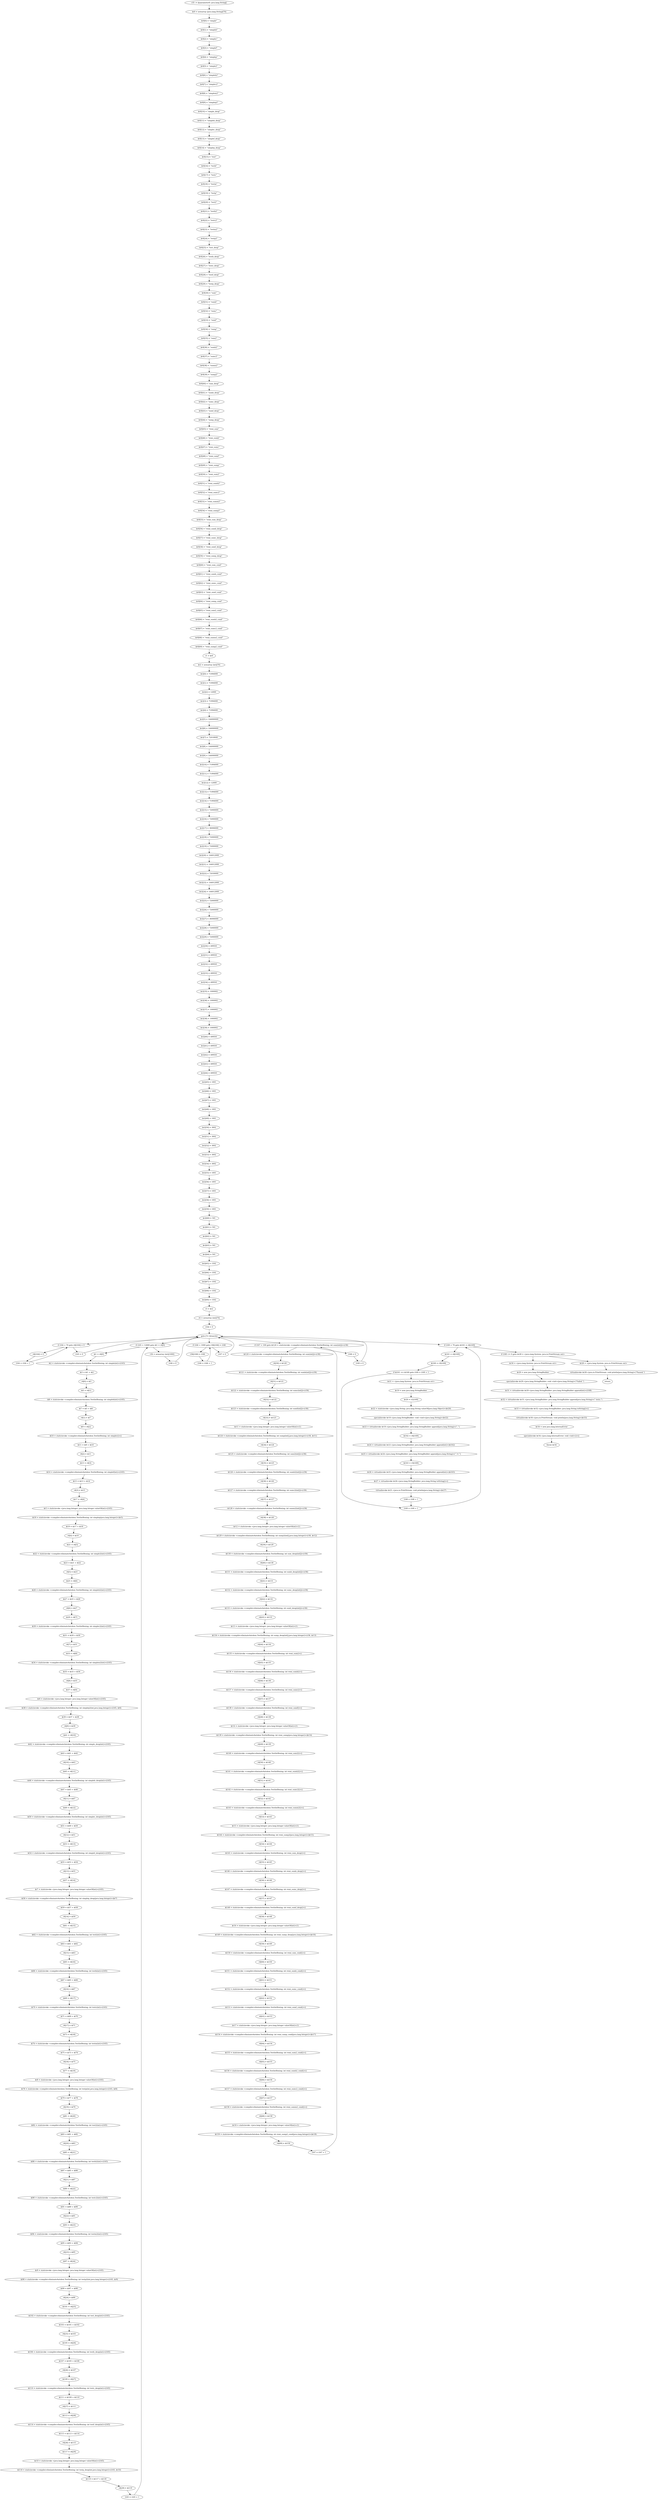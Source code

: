 digraph "unitGraph" {
    "r35 := @parameter0: java.lang.String[]"
    "$r0 = newarray (java.lang.String)[70]"
    "$r0[0] = \"simple\""
    "$r0[1] = \"simpleb\""
    "$r0[2] = \"simplec\""
    "$r0[3] = \"simplef\""
    "$r0[4] = \"simplep\""
    "$r0[5] = \"simple2\""
    "$r0[6] = \"simpleb2\""
    "$r0[7] = \"simplec2\""
    "$r0[8] = \"simplem2\""
    "$r0[9] = \"simplep2\""
    "$r0[10] = \"simple_deop\""
    "$r0[11] = \"simpleb_deop\""
    "$r0[12] = \"simplec_deop\""
    "$r0[13] = \"simplef_deop\""
    "$r0[14] = \"simplep_deop\""
    "$r0[15] = \"test\""
    "$r0[16] = \"testb\""
    "$r0[17] = \"testc\""
    "$r0[18] = \"testm\""
    "$r0[19] = \"testp\""
    "$r0[20] = \"test2\""
    "$r0[21] = \"testb2\""
    "$r0[22] = \"testc2\""
    "$r0[23] = \"testm2\""
    "$r0[24] = \"testp2\""
    "$r0[25] = \"test_deop\""
    "$r0[26] = \"testb_deop\""
    "$r0[27] = \"testc_deop\""
    "$r0[28] = \"testf_deop\""
    "$r0[29] = \"testp_deop\""
    "$r0[30] = \"sum\""
    "$r0[31] = \"sumb\""
    "$r0[32] = \"sumc\""
    "$r0[33] = \"sumf\""
    "$r0[34] = \"sump\""
    "$r0[35] = \"sum2\""
    "$r0[36] = \"sumb2\""
    "$r0[37] = \"sumc2\""
    "$r0[38] = \"summ2\""
    "$r0[39] = \"sump2\""
    "$r0[40] = \"sum_deop\""
    "$r0[41] = \"sumb_deop\""
    "$r0[42] = \"sumc_deop\""
    "$r0[43] = \"sumf_deop\""
    "$r0[44] = \"sump_deop\""
    "$r0[45] = \"remi_sum\""
    "$r0[46] = \"remi_sumb\""
    "$r0[47] = \"remi_sumc\""
    "$r0[48] = \"remi_sumf\""
    "$r0[49] = \"remi_sump\""
    "$r0[50] = \"remi_sum2\""
    "$r0[51] = \"remi_sumb2\""
    "$r0[52] = \"remi_sumc2\""
    "$r0[53] = \"remi_summ2\""
    "$r0[54] = \"remi_sump2\""
    "$r0[55] = \"remi_sum_deop\""
    "$r0[56] = \"remi_sumb_deop\""
    "$r0[57] = \"remi_sumc_deop\""
    "$r0[58] = \"remi_sumf_deop\""
    "$r0[59] = \"remi_sump_deop\""
    "$r0[60] = \"remi_sum_cond\""
    "$r0[61] = \"remi_sumb_cond\""
    "$r0[62] = \"remi_sumc_cond\""
    "$r0[63] = \"remi_sumf_cond\""
    "$r0[64] = \"remi_sump_cond\""
    "$r0[65] = \"remi_sum2_cond\""
    "$r0[66] = \"remi_sumb2_cond\""
    "$r0[67] = \"remi_sumc2_cond\""
    "$r0[68] = \"remi_summ2_cond\""
    "$r0[69] = \"remi_sump2_cond\""
    "r1 = $r0"
    "$r2 = newarray (int)[70]"
    "$r2[0] = 71994000"
    "$r2[1] = 71994000"
    "$r2[2] = 12000"
    "$r2[3] = 71994000"
    "$r2[4] = 71994000"
    "$r2[5] = 144000000"
    "$r2[6] = 144000000"
    "$r2[7] = 72018000"
    "$r2[8] = 144000000"
    "$r2[9] = 144000000"
    "$r2[10] = 71994000"
    "$r2[11] = 71994000"
    "$r2[12] = 12000"
    "$r2[13] = 71994000"
    "$r2[14] = 71994000"
    "$r2[15] = 72000000"
    "$r2[16] = 72000000"
    "$r2[17] = 36006000"
    "$r2[18] = 72000000"
    "$r2[19] = 72000000"
    "$r2[20] = 144012000"
    "$r2[21] = 144012000"
    "$r2[22] = 72030000"
    "$r2[23] = 144012000"
    "$r2[24] = 144012000"
    "$r2[25] = 72000000"
    "$r2[26] = 72000000"
    "$r2[27] = 36006000"
    "$r2[28] = 72000000"
    "$r2[29] = 72000000"
    "$r2[30] = 499501"
    "$r2[31] = 499501"
    "$r2[32] = 499501"
    "$r2[33] = 499501"
    "$r2[34] = 499501"
    "$r2[35] = 1000002"
    "$r2[36] = 1000002"
    "$r2[37] = 1000002"
    "$r2[38] = 1000002"
    "$r2[39] = 1000002"
    "$r2[40] = 499501"
    "$r2[41] = 499501"
    "$r2[42] = 499501"
    "$r2[43] = 499501"
    "$r2[44] = 499501"
    "$r2[45] = 1001"
    "$r2[46] = 1001"
    "$r2[47] = 1001"
    "$r2[48] = 1001"
    "$r2[49] = 1001"
    "$r2[50] = 3002"
    "$r2[51] = 3002"
    "$r2[52] = 3002"
    "$r2[53] = 3002"
    "$r2[54] = 3002"
    "$r2[55] = 1001"
    "$r2[56] = 1001"
    "$r2[57] = 1001"
    "$r2[58] = 1001"
    "$r2[59] = 1001"
    "$r2[60] = 501"
    "$r2[61] = 501"
    "$r2[62] = 501"
    "$r2[63] = 501"
    "$r2[64] = 501"
    "$r2[65] = 1502"
    "$r2[66] = 1502"
    "$r2[67] = 1502"
    "$r2[68] = 1502"
    "$r2[69] = 1502"
    "r3 = $r2"
    "r4 = newarray (int)[70]"
    "i164 = 0"
    "goto [?= (branch)]"
    "r4[i164] = 0"
    "i164 = i164 + 1"
    "if i164 < 70 goto r4[i164] = 0"
    "i165 = 0"
    "$i1 = r4[0]"
    "$i2 = staticinvoke <compiler.eliminateAutobox.TestIntBoxing: int simple(int)>(i165)"
    "$i3 = $i1 + $i2"
    "r4[0] = $i3"
    "$i5 = r4[1]"
    "$i6 = staticinvoke <compiler.eliminateAutobox.TestIntBoxing: int simpleb(int)>(i165)"
    "$i7 = $i5 + $i6"
    "r4[1] = $i7"
    "$i9 = r4[2]"
    "$i10 = staticinvoke <compiler.eliminateAutobox.TestIntBoxing: int simplec()>()"
    "$i11 = $i9 + $i10"
    "r4[2] = $i11"
    "$i13 = r4[3]"
    "$i14 = staticinvoke <compiler.eliminateAutobox.TestIntBoxing: int simplef(int)>(i165)"
    "$i15 = $i13 + $i14"
    "r4[3] = $i15"
    "$i17 = r4[4]"
    "$r5 = staticinvoke <java.lang.Integer: java.lang.Integer valueOf(int)>(i165)"
    "$i18 = staticinvoke <compiler.eliminateAutobox.TestIntBoxing: int simplep(java.lang.Integer)>($r5)"
    "$i19 = $i17 + $i18"
    "r4[4] = $i19"
    "$i21 = r4[5]"
    "$i22 = staticinvoke <compiler.eliminateAutobox.TestIntBoxing: int simple2(int)>(i165)"
    "$i23 = $i21 + $i22"
    "r4[5] = $i23"
    "$i25 = r4[6]"
    "$i26 = staticinvoke <compiler.eliminateAutobox.TestIntBoxing: int simpleb2(int)>(i165)"
    "$i27 = $i25 + $i26"
    "r4[6] = $i27"
    "$i29 = r4[7]"
    "$i30 = staticinvoke <compiler.eliminateAutobox.TestIntBoxing: int simplec2(int)>(i165)"
    "$i31 = $i29 + $i30"
    "r4[7] = $i31"
    "$i33 = r4[8]"
    "$i34 = staticinvoke <compiler.eliminateAutobox.TestIntBoxing: int simplem2(int)>(i165)"
    "$i35 = $i33 + $i34"
    "r4[8] = $i35"
    "$i37 = r4[9]"
    "$r6 = staticinvoke <java.lang.Integer: java.lang.Integer valueOf(int)>(i165)"
    "$i38 = staticinvoke <compiler.eliminateAutobox.TestIntBoxing: int simplep2(int,java.lang.Integer)>(i165, $r6)"
    "$i39 = $i37 + $i38"
    "r4[9] = $i39"
    "$i41 = r4[10]"
    "$i42 = staticinvoke <compiler.eliminateAutobox.TestIntBoxing: int simple_deop(int)>(i165)"
    "$i43 = $i41 + $i42"
    "r4[10] = $i43"
    "$i45 = r4[11]"
    "$i46 = staticinvoke <compiler.eliminateAutobox.TestIntBoxing: int simpleb_deop(int)>(i165)"
    "$i47 = $i45 + $i46"
    "r4[11] = $i47"
    "$i49 = r4[12]"
    "$i50 = staticinvoke <compiler.eliminateAutobox.TestIntBoxing: int simplec_deop(int)>(i165)"
    "$i51 = $i49 + $i50"
    "r4[12] = $i51"
    "$i53 = r4[13]"
    "$i54 = staticinvoke <compiler.eliminateAutobox.TestIntBoxing: int simplef_deop(int)>(i165)"
    "$i55 = $i53 + $i54"
    "r4[13] = $i55"
    "$i57 = r4[14]"
    "$r7 = staticinvoke <java.lang.Integer: java.lang.Integer valueOf(int)>(i165)"
    "$i58 = staticinvoke <compiler.eliminateAutobox.TestIntBoxing: int simplep_deop(java.lang.Integer)>($r7)"
    "$i59 = $i57 + $i58"
    "r4[14] = $i59"
    "$i61 = r4[15]"
    "$i62 = staticinvoke <compiler.eliminateAutobox.TestIntBoxing: int test(int)>(i165)"
    "$i63 = $i61 + $i62"
    "r4[15] = $i63"
    "$i65 = r4[16]"
    "$i66 = staticinvoke <compiler.eliminateAutobox.TestIntBoxing: int testb(int)>(i165)"
    "$i67 = $i65 + $i66"
    "r4[16] = $i67"
    "$i69 = r4[17]"
    "$i70 = staticinvoke <compiler.eliminateAutobox.TestIntBoxing: int testc(int)>(i165)"
    "$i71 = $i69 + $i70"
    "r4[17] = $i71"
    "$i73 = r4[18]"
    "$i74 = staticinvoke <compiler.eliminateAutobox.TestIntBoxing: int testm(int)>(i165)"
    "$i75 = $i73 + $i74"
    "r4[18] = $i75"
    "$i77 = r4[19]"
    "$r8 = staticinvoke <java.lang.Integer: java.lang.Integer valueOf(int)>(i165)"
    "$i78 = staticinvoke <compiler.eliminateAutobox.TestIntBoxing: int testp(int,java.lang.Integer)>(i165, $r8)"
    "$i79 = $i77 + $i78"
    "r4[19] = $i79"
    "$i81 = r4[20]"
    "$i82 = staticinvoke <compiler.eliminateAutobox.TestIntBoxing: int test2(int)>(i165)"
    "$i83 = $i81 + $i82"
    "r4[20] = $i83"
    "$i85 = r4[21]"
    "$i86 = staticinvoke <compiler.eliminateAutobox.TestIntBoxing: int testb2(int)>(i165)"
    "$i87 = $i85 + $i86"
    "r4[21] = $i87"
    "$i89 = r4[22]"
    "$i90 = staticinvoke <compiler.eliminateAutobox.TestIntBoxing: int testc2(int)>(i165)"
    "$i91 = $i89 + $i90"
    "r4[22] = $i91"
    "$i93 = r4[23]"
    "$i94 = staticinvoke <compiler.eliminateAutobox.TestIntBoxing: int testm2(int)>(i165)"
    "$i95 = $i93 + $i94"
    "r4[23] = $i95"
    "$i97 = r4[24]"
    "$r9 = staticinvoke <java.lang.Integer: java.lang.Integer valueOf(int)>(i165)"
    "$i98 = staticinvoke <compiler.eliminateAutobox.TestIntBoxing: int testp2(int,java.lang.Integer)>(i165, $r9)"
    "$i99 = $i97 + $i98"
    "r4[24] = $i99"
    "$i101 = r4[25]"
    "$i102 = staticinvoke <compiler.eliminateAutobox.TestIntBoxing: int test_deop(int)>(i165)"
    "$i103 = $i101 + $i102"
    "r4[25] = $i103"
    "$i105 = r4[26]"
    "$i106 = staticinvoke <compiler.eliminateAutobox.TestIntBoxing: int testb_deop(int)>(i165)"
    "$i107 = $i105 + $i106"
    "r4[26] = $i107"
    "$i109 = r4[27]"
    "$i110 = staticinvoke <compiler.eliminateAutobox.TestIntBoxing: int testc_deop(int)>(i165)"
    "$i111 = $i109 + $i110"
    "r4[27] = $i111"
    "$i113 = r4[28]"
    "$i114 = staticinvoke <compiler.eliminateAutobox.TestIntBoxing: int testf_deop(int)>(i165)"
    "$i115 = $i113 + $i114"
    "r4[28] = $i115"
    "$i117 = r4[29]"
    "$r10 = staticinvoke <java.lang.Integer: java.lang.Integer valueOf(int)>(i165)"
    "$i118 = staticinvoke <compiler.eliminateAutobox.TestIntBoxing: int testp_deop(int,java.lang.Integer)>(i165, $r10)"
    "$i119 = $i117 + $i118"
    "r4[29] = $i119"
    "i165 = i165 + 1"
    "if i165 < 12000 goto $i1 = r4[0]"
    "r36 = newarray (int)[1000]"
    "i166 = 0"
    "r36[i166] = i166"
    "i166 = i166 + 1"
    "if i166 < 1000 goto r36[i166] = i166"
    "i167 = 0"
    "$i120 = staticinvoke <compiler.eliminateAutobox.TestIntBoxing: int sum(int[])>(r36)"
    "r4[30] = $i120"
    "$i121 = staticinvoke <compiler.eliminateAutobox.TestIntBoxing: int sumb(int[])>(r36)"
    "r4[31] = $i121"
    "$i122 = staticinvoke <compiler.eliminateAutobox.TestIntBoxing: int sumc(int[])>(r36)"
    "r4[32] = $i122"
    "$i123 = staticinvoke <compiler.eliminateAutobox.TestIntBoxing: int sumf(int[])>(r36)"
    "r4[33] = $i123"
    "$r11 = staticinvoke <java.lang.Integer: java.lang.Integer valueOf(int)>(1)"
    "$i124 = staticinvoke <compiler.eliminateAutobox.TestIntBoxing: int sump(int[],java.lang.Integer)>(r36, $r11)"
    "r4[34] = $i124"
    "$i125 = staticinvoke <compiler.eliminateAutobox.TestIntBoxing: int sum2(int[])>(r36)"
    "r4[35] = $i125"
    "$i126 = staticinvoke <compiler.eliminateAutobox.TestIntBoxing: int sumb2(int[])>(r36)"
    "r4[36] = $i126"
    "$i127 = staticinvoke <compiler.eliminateAutobox.TestIntBoxing: int sumc2(int[])>(r36)"
    "r4[37] = $i127"
    "$i128 = staticinvoke <compiler.eliminateAutobox.TestIntBoxing: int summ2(int[])>(r36)"
    "r4[38] = $i128"
    "$r12 = staticinvoke <java.lang.Integer: java.lang.Integer valueOf(int)>(1)"
    "$i129 = staticinvoke <compiler.eliminateAutobox.TestIntBoxing: int sump2(int[],java.lang.Integer)>(r36, $r12)"
    "r4[39] = $i129"
    "$i130 = staticinvoke <compiler.eliminateAutobox.TestIntBoxing: int sum_deop(int[])>(r36)"
    "r4[40] = $i130"
    "$i131 = staticinvoke <compiler.eliminateAutobox.TestIntBoxing: int sumb_deop(int[])>(r36)"
    "r4[41] = $i131"
    "$i132 = staticinvoke <compiler.eliminateAutobox.TestIntBoxing: int sumc_deop(int[])>(r36)"
    "r4[42] = $i132"
    "$i133 = staticinvoke <compiler.eliminateAutobox.TestIntBoxing: int sumf_deop(int[])>(r36)"
    "r4[43] = $i133"
    "$r13 = staticinvoke <java.lang.Integer: java.lang.Integer valueOf(int)>(1)"
    "$i134 = staticinvoke <compiler.eliminateAutobox.TestIntBoxing: int sump_deop(int[],java.lang.Integer)>(r36, $r13)"
    "r4[44] = $i134"
    "$i135 = staticinvoke <compiler.eliminateAutobox.TestIntBoxing: int remi_sum()>()"
    "r4[45] = $i135"
    "$i136 = staticinvoke <compiler.eliminateAutobox.TestIntBoxing: int remi_sumb()>()"
    "r4[46] = $i136"
    "$i137 = staticinvoke <compiler.eliminateAutobox.TestIntBoxing: int remi_sumc()>()"
    "r4[47] = $i137"
    "$i138 = staticinvoke <compiler.eliminateAutobox.TestIntBoxing: int remi_sumf()>()"
    "r4[48] = $i138"
    "$r14 = staticinvoke <java.lang.Integer: java.lang.Integer valueOf(int)>(1)"
    "$i139 = staticinvoke <compiler.eliminateAutobox.TestIntBoxing: int remi_sump(java.lang.Integer)>($r14)"
    "r4[49] = $i139"
    "$i140 = staticinvoke <compiler.eliminateAutobox.TestIntBoxing: int remi_sum2()>()"
    "r4[50] = $i140"
    "$i141 = staticinvoke <compiler.eliminateAutobox.TestIntBoxing: int remi_sumb2()>()"
    "r4[51] = $i141"
    "$i142 = staticinvoke <compiler.eliminateAutobox.TestIntBoxing: int remi_sumc2()>()"
    "r4[52] = $i142"
    "$i143 = staticinvoke <compiler.eliminateAutobox.TestIntBoxing: int remi_summ2()>()"
    "r4[53] = $i143"
    "$r15 = staticinvoke <java.lang.Integer: java.lang.Integer valueOf(int)>(1)"
    "$i144 = staticinvoke <compiler.eliminateAutobox.TestIntBoxing: int remi_sump2(java.lang.Integer)>($r15)"
    "r4[54] = $i144"
    "$i145 = staticinvoke <compiler.eliminateAutobox.TestIntBoxing: int remi_sum_deop()>()"
    "r4[55] = $i145"
    "$i146 = staticinvoke <compiler.eliminateAutobox.TestIntBoxing: int remi_sumb_deop()>()"
    "r4[56] = $i146"
    "$i147 = staticinvoke <compiler.eliminateAutobox.TestIntBoxing: int remi_sumc_deop()>()"
    "r4[57] = $i147"
    "$i148 = staticinvoke <compiler.eliminateAutobox.TestIntBoxing: int remi_sumf_deop()>()"
    "r4[58] = $i148"
    "$r16 = staticinvoke <java.lang.Integer: java.lang.Integer valueOf(int)>(1)"
    "$i149 = staticinvoke <compiler.eliminateAutobox.TestIntBoxing: int remi_sump_deop(java.lang.Integer)>($r16)"
    "r4[59] = $i149"
    "$i150 = staticinvoke <compiler.eliminateAutobox.TestIntBoxing: int remi_sum_cond()>()"
    "r4[60] = $i150"
    "$i151 = staticinvoke <compiler.eliminateAutobox.TestIntBoxing: int remi_sumb_cond()>()"
    "r4[61] = $i151"
    "$i152 = staticinvoke <compiler.eliminateAutobox.TestIntBoxing: int remi_sumc_cond()>()"
    "r4[62] = $i152"
    "$i153 = staticinvoke <compiler.eliminateAutobox.TestIntBoxing: int remi_sumf_cond()>()"
    "r4[63] = $i153"
    "$r17 = staticinvoke <java.lang.Integer: java.lang.Integer valueOf(int)>(1)"
    "$i154 = staticinvoke <compiler.eliminateAutobox.TestIntBoxing: int remi_sump_cond(java.lang.Integer)>($r17)"
    "r4[64] = $i154"
    "$i155 = staticinvoke <compiler.eliminateAutobox.TestIntBoxing: int remi_sum2_cond()>()"
    "r4[65] = $i155"
    "$i156 = staticinvoke <compiler.eliminateAutobox.TestIntBoxing: int remi_sumb2_cond()>()"
    "r4[66] = $i156"
    "$i157 = staticinvoke <compiler.eliminateAutobox.TestIntBoxing: int remi_sumc2_cond()>()"
    "r4[67] = $i157"
    "$i158 = staticinvoke <compiler.eliminateAutobox.TestIntBoxing: int remi_summ2_cond()>()"
    "r4[68] = $i158"
    "$r18 = staticinvoke <java.lang.Integer: java.lang.Integer valueOf(int)>(1)"
    "$i159 = staticinvoke <compiler.eliminateAutobox.TestIntBoxing: int remi_sump2_cond(java.lang.Integer)>($r18)"
    "r4[69] = $i159"
    "i167 = i167 + 1"
    "if i167 < 100 goto $i120 = staticinvoke <compiler.eliminateAutobox.TestIntBoxing: int sum(int[])>(r36)"
    "i168 = 0"
    "i169 = 0"
    "$i161 = r4[i169]"
    "$i160 = r3[i169]"
    "if $i161 == $i160 goto i169 = i169 + 1"
    "$r21 = <java.lang.System: java.io.PrintStream err>"
    "$r19 = new java.lang.StringBuilder"
    "$r20 = r1[i169]"
    "$r22 = staticinvoke <java.lang.String: java.lang.String valueOf(java.lang.Object)>($r20)"
    "specialinvoke $r19.<java.lang.StringBuilder: void <init>(java.lang.String)>($r22)"
    "$r23 = virtualinvoke $r19.<java.lang.StringBuilder: java.lang.StringBuilder append(java.lang.String)>(\": \")"
    "$i162 = r4[i169]"
    "$r24 = virtualinvoke $r23.<java.lang.StringBuilder: java.lang.StringBuilder append(int)>($i162)"
    "$r25 = virtualinvoke $r24.<java.lang.StringBuilder: java.lang.StringBuilder append(java.lang.String)>(\" != \")"
    "$i163 = r3[i169]"
    "$r26 = virtualinvoke $r25.<java.lang.StringBuilder: java.lang.StringBuilder append(int)>($i163)"
    "$r27 = virtualinvoke $r26.<java.lang.StringBuilder: java.lang.String toString()>()"
    "virtualinvoke $r21.<java.io.PrintStream: void println(java.lang.String)>($r27)"
    "i168 = i168 + 1"
    "i169 = i169 + 1"
    "if i169 < 70 goto $i161 = r4[i169]"
    "if i168 <= 0 goto $r28 = <java.lang.System: java.io.PrintStream out>"
    "$r30 = <java.lang.System: java.io.PrintStream err>"
    "$r29 = new java.lang.StringBuilder"
    "specialinvoke $r29.<java.lang.StringBuilder: void <init>(java.lang.String)>(\"Failed \")"
    "$r31 = virtualinvoke $r29.<java.lang.StringBuilder: java.lang.StringBuilder append(int)>(i168)"
    "$r32 = virtualinvoke $r31.<java.lang.StringBuilder: java.lang.StringBuilder append(java.lang.String)>(\" tests.\")"
    "$r33 = virtualinvoke $r32.<java.lang.StringBuilder: java.lang.String toString()>()"
    "virtualinvoke $r30.<java.io.PrintStream: void println(java.lang.String)>($r33)"
    "$r34 = new java.lang.InternalError"
    "specialinvoke $r34.<java.lang.InternalError: void <init>()>()"
    "throw $r34"
    "$r28 = <java.lang.System: java.io.PrintStream out>"
    "virtualinvoke $r28.<java.io.PrintStream: void println(java.lang.String)>(\"Passed.\")"
    "return"
    "r35 := @parameter0: java.lang.String[]"->"$r0 = newarray (java.lang.String)[70]";
    "$r0 = newarray (java.lang.String)[70]"->"$r0[0] = \"simple\"";
    "$r0[0] = \"simple\""->"$r0[1] = \"simpleb\"";
    "$r0[1] = \"simpleb\""->"$r0[2] = \"simplec\"";
    "$r0[2] = \"simplec\""->"$r0[3] = \"simplef\"";
    "$r0[3] = \"simplef\""->"$r0[4] = \"simplep\"";
    "$r0[4] = \"simplep\""->"$r0[5] = \"simple2\"";
    "$r0[5] = \"simple2\""->"$r0[6] = \"simpleb2\"";
    "$r0[6] = \"simpleb2\""->"$r0[7] = \"simplec2\"";
    "$r0[7] = \"simplec2\""->"$r0[8] = \"simplem2\"";
    "$r0[8] = \"simplem2\""->"$r0[9] = \"simplep2\"";
    "$r0[9] = \"simplep2\""->"$r0[10] = \"simple_deop\"";
    "$r0[10] = \"simple_deop\""->"$r0[11] = \"simpleb_deop\"";
    "$r0[11] = \"simpleb_deop\""->"$r0[12] = \"simplec_deop\"";
    "$r0[12] = \"simplec_deop\""->"$r0[13] = \"simplef_deop\"";
    "$r0[13] = \"simplef_deop\""->"$r0[14] = \"simplep_deop\"";
    "$r0[14] = \"simplep_deop\""->"$r0[15] = \"test\"";
    "$r0[15] = \"test\""->"$r0[16] = \"testb\"";
    "$r0[16] = \"testb\""->"$r0[17] = \"testc\"";
    "$r0[17] = \"testc\""->"$r0[18] = \"testm\"";
    "$r0[18] = \"testm\""->"$r0[19] = \"testp\"";
    "$r0[19] = \"testp\""->"$r0[20] = \"test2\"";
    "$r0[20] = \"test2\""->"$r0[21] = \"testb2\"";
    "$r0[21] = \"testb2\""->"$r0[22] = \"testc2\"";
    "$r0[22] = \"testc2\""->"$r0[23] = \"testm2\"";
    "$r0[23] = \"testm2\""->"$r0[24] = \"testp2\"";
    "$r0[24] = \"testp2\""->"$r0[25] = \"test_deop\"";
    "$r0[25] = \"test_deop\""->"$r0[26] = \"testb_deop\"";
    "$r0[26] = \"testb_deop\""->"$r0[27] = \"testc_deop\"";
    "$r0[27] = \"testc_deop\""->"$r0[28] = \"testf_deop\"";
    "$r0[28] = \"testf_deop\""->"$r0[29] = \"testp_deop\"";
    "$r0[29] = \"testp_deop\""->"$r0[30] = \"sum\"";
    "$r0[30] = \"sum\""->"$r0[31] = \"sumb\"";
    "$r0[31] = \"sumb\""->"$r0[32] = \"sumc\"";
    "$r0[32] = \"sumc\""->"$r0[33] = \"sumf\"";
    "$r0[33] = \"sumf\""->"$r0[34] = \"sump\"";
    "$r0[34] = \"sump\""->"$r0[35] = \"sum2\"";
    "$r0[35] = \"sum2\""->"$r0[36] = \"sumb2\"";
    "$r0[36] = \"sumb2\""->"$r0[37] = \"sumc2\"";
    "$r0[37] = \"sumc2\""->"$r0[38] = \"summ2\"";
    "$r0[38] = \"summ2\""->"$r0[39] = \"sump2\"";
    "$r0[39] = \"sump2\""->"$r0[40] = \"sum_deop\"";
    "$r0[40] = \"sum_deop\""->"$r0[41] = \"sumb_deop\"";
    "$r0[41] = \"sumb_deop\""->"$r0[42] = \"sumc_deop\"";
    "$r0[42] = \"sumc_deop\""->"$r0[43] = \"sumf_deop\"";
    "$r0[43] = \"sumf_deop\""->"$r0[44] = \"sump_deop\"";
    "$r0[44] = \"sump_deop\""->"$r0[45] = \"remi_sum\"";
    "$r0[45] = \"remi_sum\""->"$r0[46] = \"remi_sumb\"";
    "$r0[46] = \"remi_sumb\""->"$r0[47] = \"remi_sumc\"";
    "$r0[47] = \"remi_sumc\""->"$r0[48] = \"remi_sumf\"";
    "$r0[48] = \"remi_sumf\""->"$r0[49] = \"remi_sump\"";
    "$r0[49] = \"remi_sump\""->"$r0[50] = \"remi_sum2\"";
    "$r0[50] = \"remi_sum2\""->"$r0[51] = \"remi_sumb2\"";
    "$r0[51] = \"remi_sumb2\""->"$r0[52] = \"remi_sumc2\"";
    "$r0[52] = \"remi_sumc2\""->"$r0[53] = \"remi_summ2\"";
    "$r0[53] = \"remi_summ2\""->"$r0[54] = \"remi_sump2\"";
    "$r0[54] = \"remi_sump2\""->"$r0[55] = \"remi_sum_deop\"";
    "$r0[55] = \"remi_sum_deop\""->"$r0[56] = \"remi_sumb_deop\"";
    "$r0[56] = \"remi_sumb_deop\""->"$r0[57] = \"remi_sumc_deop\"";
    "$r0[57] = \"remi_sumc_deop\""->"$r0[58] = \"remi_sumf_deop\"";
    "$r0[58] = \"remi_sumf_deop\""->"$r0[59] = \"remi_sump_deop\"";
    "$r0[59] = \"remi_sump_deop\""->"$r0[60] = \"remi_sum_cond\"";
    "$r0[60] = \"remi_sum_cond\""->"$r0[61] = \"remi_sumb_cond\"";
    "$r0[61] = \"remi_sumb_cond\""->"$r0[62] = \"remi_sumc_cond\"";
    "$r0[62] = \"remi_sumc_cond\""->"$r0[63] = \"remi_sumf_cond\"";
    "$r0[63] = \"remi_sumf_cond\""->"$r0[64] = \"remi_sump_cond\"";
    "$r0[64] = \"remi_sump_cond\""->"$r0[65] = \"remi_sum2_cond\"";
    "$r0[65] = \"remi_sum2_cond\""->"$r0[66] = \"remi_sumb2_cond\"";
    "$r0[66] = \"remi_sumb2_cond\""->"$r0[67] = \"remi_sumc2_cond\"";
    "$r0[67] = \"remi_sumc2_cond\""->"$r0[68] = \"remi_summ2_cond\"";
    "$r0[68] = \"remi_summ2_cond\""->"$r0[69] = \"remi_sump2_cond\"";
    "$r0[69] = \"remi_sump2_cond\""->"r1 = $r0";
    "r1 = $r0"->"$r2 = newarray (int)[70]";
    "$r2 = newarray (int)[70]"->"$r2[0] = 71994000";
    "$r2[0] = 71994000"->"$r2[1] = 71994000";
    "$r2[1] = 71994000"->"$r2[2] = 12000";
    "$r2[2] = 12000"->"$r2[3] = 71994000";
    "$r2[3] = 71994000"->"$r2[4] = 71994000";
    "$r2[4] = 71994000"->"$r2[5] = 144000000";
    "$r2[5] = 144000000"->"$r2[6] = 144000000";
    "$r2[6] = 144000000"->"$r2[7] = 72018000";
    "$r2[7] = 72018000"->"$r2[8] = 144000000";
    "$r2[8] = 144000000"->"$r2[9] = 144000000";
    "$r2[9] = 144000000"->"$r2[10] = 71994000";
    "$r2[10] = 71994000"->"$r2[11] = 71994000";
    "$r2[11] = 71994000"->"$r2[12] = 12000";
    "$r2[12] = 12000"->"$r2[13] = 71994000";
    "$r2[13] = 71994000"->"$r2[14] = 71994000";
    "$r2[14] = 71994000"->"$r2[15] = 72000000";
    "$r2[15] = 72000000"->"$r2[16] = 72000000";
    "$r2[16] = 72000000"->"$r2[17] = 36006000";
    "$r2[17] = 36006000"->"$r2[18] = 72000000";
    "$r2[18] = 72000000"->"$r2[19] = 72000000";
    "$r2[19] = 72000000"->"$r2[20] = 144012000";
    "$r2[20] = 144012000"->"$r2[21] = 144012000";
    "$r2[21] = 144012000"->"$r2[22] = 72030000";
    "$r2[22] = 72030000"->"$r2[23] = 144012000";
    "$r2[23] = 144012000"->"$r2[24] = 144012000";
    "$r2[24] = 144012000"->"$r2[25] = 72000000";
    "$r2[25] = 72000000"->"$r2[26] = 72000000";
    "$r2[26] = 72000000"->"$r2[27] = 36006000";
    "$r2[27] = 36006000"->"$r2[28] = 72000000";
    "$r2[28] = 72000000"->"$r2[29] = 72000000";
    "$r2[29] = 72000000"->"$r2[30] = 499501";
    "$r2[30] = 499501"->"$r2[31] = 499501";
    "$r2[31] = 499501"->"$r2[32] = 499501";
    "$r2[32] = 499501"->"$r2[33] = 499501";
    "$r2[33] = 499501"->"$r2[34] = 499501";
    "$r2[34] = 499501"->"$r2[35] = 1000002";
    "$r2[35] = 1000002"->"$r2[36] = 1000002";
    "$r2[36] = 1000002"->"$r2[37] = 1000002";
    "$r2[37] = 1000002"->"$r2[38] = 1000002";
    "$r2[38] = 1000002"->"$r2[39] = 1000002";
    "$r2[39] = 1000002"->"$r2[40] = 499501";
    "$r2[40] = 499501"->"$r2[41] = 499501";
    "$r2[41] = 499501"->"$r2[42] = 499501";
    "$r2[42] = 499501"->"$r2[43] = 499501";
    "$r2[43] = 499501"->"$r2[44] = 499501";
    "$r2[44] = 499501"->"$r2[45] = 1001";
    "$r2[45] = 1001"->"$r2[46] = 1001";
    "$r2[46] = 1001"->"$r2[47] = 1001";
    "$r2[47] = 1001"->"$r2[48] = 1001";
    "$r2[48] = 1001"->"$r2[49] = 1001";
    "$r2[49] = 1001"->"$r2[50] = 3002";
    "$r2[50] = 3002"->"$r2[51] = 3002";
    "$r2[51] = 3002"->"$r2[52] = 3002";
    "$r2[52] = 3002"->"$r2[53] = 3002";
    "$r2[53] = 3002"->"$r2[54] = 3002";
    "$r2[54] = 3002"->"$r2[55] = 1001";
    "$r2[55] = 1001"->"$r2[56] = 1001";
    "$r2[56] = 1001"->"$r2[57] = 1001";
    "$r2[57] = 1001"->"$r2[58] = 1001";
    "$r2[58] = 1001"->"$r2[59] = 1001";
    "$r2[59] = 1001"->"$r2[60] = 501";
    "$r2[60] = 501"->"$r2[61] = 501";
    "$r2[61] = 501"->"$r2[62] = 501";
    "$r2[62] = 501"->"$r2[63] = 501";
    "$r2[63] = 501"->"$r2[64] = 501";
    "$r2[64] = 501"->"$r2[65] = 1502";
    "$r2[65] = 1502"->"$r2[66] = 1502";
    "$r2[66] = 1502"->"$r2[67] = 1502";
    "$r2[67] = 1502"->"$r2[68] = 1502";
    "$r2[68] = 1502"->"$r2[69] = 1502";
    "$r2[69] = 1502"->"r3 = $r2";
    "r3 = $r2"->"r4 = newarray (int)[70]";
    "r4 = newarray (int)[70]"->"i164 = 0";
    "i164 = 0"->"goto [?= (branch)]";
    "goto [?= (branch)]"->"if i164 < 70 goto r4[i164] = 0";
    "r4[i164] = 0"->"i164 = i164 + 1";
    "i164 = i164 + 1"->"if i164 < 70 goto r4[i164] = 0";
    "if i164 < 70 goto r4[i164] = 0"->"i165 = 0";
    "if i164 < 70 goto r4[i164] = 0"->"r4[i164] = 0";
    "i165 = 0"->"goto [?= (branch)]";
    "goto [?= (branch)]"->"if i165 < 12000 goto $i1 = r4[0]";
    "$i1 = r4[0]"->"$i2 = staticinvoke <compiler.eliminateAutobox.TestIntBoxing: int simple(int)>(i165)";
    "$i2 = staticinvoke <compiler.eliminateAutobox.TestIntBoxing: int simple(int)>(i165)"->"$i3 = $i1 + $i2";
    "$i3 = $i1 + $i2"->"r4[0] = $i3";
    "r4[0] = $i3"->"$i5 = r4[1]";
    "$i5 = r4[1]"->"$i6 = staticinvoke <compiler.eliminateAutobox.TestIntBoxing: int simpleb(int)>(i165)";
    "$i6 = staticinvoke <compiler.eliminateAutobox.TestIntBoxing: int simpleb(int)>(i165)"->"$i7 = $i5 + $i6";
    "$i7 = $i5 + $i6"->"r4[1] = $i7";
    "r4[1] = $i7"->"$i9 = r4[2]";
    "$i9 = r4[2]"->"$i10 = staticinvoke <compiler.eliminateAutobox.TestIntBoxing: int simplec()>()";
    "$i10 = staticinvoke <compiler.eliminateAutobox.TestIntBoxing: int simplec()>()"->"$i11 = $i9 + $i10";
    "$i11 = $i9 + $i10"->"r4[2] = $i11";
    "r4[2] = $i11"->"$i13 = r4[3]";
    "$i13 = r4[3]"->"$i14 = staticinvoke <compiler.eliminateAutobox.TestIntBoxing: int simplef(int)>(i165)";
    "$i14 = staticinvoke <compiler.eliminateAutobox.TestIntBoxing: int simplef(int)>(i165)"->"$i15 = $i13 + $i14";
    "$i15 = $i13 + $i14"->"r4[3] = $i15";
    "r4[3] = $i15"->"$i17 = r4[4]";
    "$i17 = r4[4]"->"$r5 = staticinvoke <java.lang.Integer: java.lang.Integer valueOf(int)>(i165)";
    "$r5 = staticinvoke <java.lang.Integer: java.lang.Integer valueOf(int)>(i165)"->"$i18 = staticinvoke <compiler.eliminateAutobox.TestIntBoxing: int simplep(java.lang.Integer)>($r5)";
    "$i18 = staticinvoke <compiler.eliminateAutobox.TestIntBoxing: int simplep(java.lang.Integer)>($r5)"->"$i19 = $i17 + $i18";
    "$i19 = $i17 + $i18"->"r4[4] = $i19";
    "r4[4] = $i19"->"$i21 = r4[5]";
    "$i21 = r4[5]"->"$i22 = staticinvoke <compiler.eliminateAutobox.TestIntBoxing: int simple2(int)>(i165)";
    "$i22 = staticinvoke <compiler.eliminateAutobox.TestIntBoxing: int simple2(int)>(i165)"->"$i23 = $i21 + $i22";
    "$i23 = $i21 + $i22"->"r4[5] = $i23";
    "r4[5] = $i23"->"$i25 = r4[6]";
    "$i25 = r4[6]"->"$i26 = staticinvoke <compiler.eliminateAutobox.TestIntBoxing: int simpleb2(int)>(i165)";
    "$i26 = staticinvoke <compiler.eliminateAutobox.TestIntBoxing: int simpleb2(int)>(i165)"->"$i27 = $i25 + $i26";
    "$i27 = $i25 + $i26"->"r4[6] = $i27";
    "r4[6] = $i27"->"$i29 = r4[7]";
    "$i29 = r4[7]"->"$i30 = staticinvoke <compiler.eliminateAutobox.TestIntBoxing: int simplec2(int)>(i165)";
    "$i30 = staticinvoke <compiler.eliminateAutobox.TestIntBoxing: int simplec2(int)>(i165)"->"$i31 = $i29 + $i30";
    "$i31 = $i29 + $i30"->"r4[7] = $i31";
    "r4[7] = $i31"->"$i33 = r4[8]";
    "$i33 = r4[8]"->"$i34 = staticinvoke <compiler.eliminateAutobox.TestIntBoxing: int simplem2(int)>(i165)";
    "$i34 = staticinvoke <compiler.eliminateAutobox.TestIntBoxing: int simplem2(int)>(i165)"->"$i35 = $i33 + $i34";
    "$i35 = $i33 + $i34"->"r4[8] = $i35";
    "r4[8] = $i35"->"$i37 = r4[9]";
    "$i37 = r4[9]"->"$r6 = staticinvoke <java.lang.Integer: java.lang.Integer valueOf(int)>(i165)";
    "$r6 = staticinvoke <java.lang.Integer: java.lang.Integer valueOf(int)>(i165)"->"$i38 = staticinvoke <compiler.eliminateAutobox.TestIntBoxing: int simplep2(int,java.lang.Integer)>(i165, $r6)";
    "$i38 = staticinvoke <compiler.eliminateAutobox.TestIntBoxing: int simplep2(int,java.lang.Integer)>(i165, $r6)"->"$i39 = $i37 + $i38";
    "$i39 = $i37 + $i38"->"r4[9] = $i39";
    "r4[9] = $i39"->"$i41 = r4[10]";
    "$i41 = r4[10]"->"$i42 = staticinvoke <compiler.eliminateAutobox.TestIntBoxing: int simple_deop(int)>(i165)";
    "$i42 = staticinvoke <compiler.eliminateAutobox.TestIntBoxing: int simple_deop(int)>(i165)"->"$i43 = $i41 + $i42";
    "$i43 = $i41 + $i42"->"r4[10] = $i43";
    "r4[10] = $i43"->"$i45 = r4[11]";
    "$i45 = r4[11]"->"$i46 = staticinvoke <compiler.eliminateAutobox.TestIntBoxing: int simpleb_deop(int)>(i165)";
    "$i46 = staticinvoke <compiler.eliminateAutobox.TestIntBoxing: int simpleb_deop(int)>(i165)"->"$i47 = $i45 + $i46";
    "$i47 = $i45 + $i46"->"r4[11] = $i47";
    "r4[11] = $i47"->"$i49 = r4[12]";
    "$i49 = r4[12]"->"$i50 = staticinvoke <compiler.eliminateAutobox.TestIntBoxing: int simplec_deop(int)>(i165)";
    "$i50 = staticinvoke <compiler.eliminateAutobox.TestIntBoxing: int simplec_deop(int)>(i165)"->"$i51 = $i49 + $i50";
    "$i51 = $i49 + $i50"->"r4[12] = $i51";
    "r4[12] = $i51"->"$i53 = r4[13]";
    "$i53 = r4[13]"->"$i54 = staticinvoke <compiler.eliminateAutobox.TestIntBoxing: int simplef_deop(int)>(i165)";
    "$i54 = staticinvoke <compiler.eliminateAutobox.TestIntBoxing: int simplef_deop(int)>(i165)"->"$i55 = $i53 + $i54";
    "$i55 = $i53 + $i54"->"r4[13] = $i55";
    "r4[13] = $i55"->"$i57 = r4[14]";
    "$i57 = r4[14]"->"$r7 = staticinvoke <java.lang.Integer: java.lang.Integer valueOf(int)>(i165)";
    "$r7 = staticinvoke <java.lang.Integer: java.lang.Integer valueOf(int)>(i165)"->"$i58 = staticinvoke <compiler.eliminateAutobox.TestIntBoxing: int simplep_deop(java.lang.Integer)>($r7)";
    "$i58 = staticinvoke <compiler.eliminateAutobox.TestIntBoxing: int simplep_deop(java.lang.Integer)>($r7)"->"$i59 = $i57 + $i58";
    "$i59 = $i57 + $i58"->"r4[14] = $i59";
    "r4[14] = $i59"->"$i61 = r4[15]";
    "$i61 = r4[15]"->"$i62 = staticinvoke <compiler.eliminateAutobox.TestIntBoxing: int test(int)>(i165)";
    "$i62 = staticinvoke <compiler.eliminateAutobox.TestIntBoxing: int test(int)>(i165)"->"$i63 = $i61 + $i62";
    "$i63 = $i61 + $i62"->"r4[15] = $i63";
    "r4[15] = $i63"->"$i65 = r4[16]";
    "$i65 = r4[16]"->"$i66 = staticinvoke <compiler.eliminateAutobox.TestIntBoxing: int testb(int)>(i165)";
    "$i66 = staticinvoke <compiler.eliminateAutobox.TestIntBoxing: int testb(int)>(i165)"->"$i67 = $i65 + $i66";
    "$i67 = $i65 + $i66"->"r4[16] = $i67";
    "r4[16] = $i67"->"$i69 = r4[17]";
    "$i69 = r4[17]"->"$i70 = staticinvoke <compiler.eliminateAutobox.TestIntBoxing: int testc(int)>(i165)";
    "$i70 = staticinvoke <compiler.eliminateAutobox.TestIntBoxing: int testc(int)>(i165)"->"$i71 = $i69 + $i70";
    "$i71 = $i69 + $i70"->"r4[17] = $i71";
    "r4[17] = $i71"->"$i73 = r4[18]";
    "$i73 = r4[18]"->"$i74 = staticinvoke <compiler.eliminateAutobox.TestIntBoxing: int testm(int)>(i165)";
    "$i74 = staticinvoke <compiler.eliminateAutobox.TestIntBoxing: int testm(int)>(i165)"->"$i75 = $i73 + $i74";
    "$i75 = $i73 + $i74"->"r4[18] = $i75";
    "r4[18] = $i75"->"$i77 = r4[19]";
    "$i77 = r4[19]"->"$r8 = staticinvoke <java.lang.Integer: java.lang.Integer valueOf(int)>(i165)";
    "$r8 = staticinvoke <java.lang.Integer: java.lang.Integer valueOf(int)>(i165)"->"$i78 = staticinvoke <compiler.eliminateAutobox.TestIntBoxing: int testp(int,java.lang.Integer)>(i165, $r8)";
    "$i78 = staticinvoke <compiler.eliminateAutobox.TestIntBoxing: int testp(int,java.lang.Integer)>(i165, $r8)"->"$i79 = $i77 + $i78";
    "$i79 = $i77 + $i78"->"r4[19] = $i79";
    "r4[19] = $i79"->"$i81 = r4[20]";
    "$i81 = r4[20]"->"$i82 = staticinvoke <compiler.eliminateAutobox.TestIntBoxing: int test2(int)>(i165)";
    "$i82 = staticinvoke <compiler.eliminateAutobox.TestIntBoxing: int test2(int)>(i165)"->"$i83 = $i81 + $i82";
    "$i83 = $i81 + $i82"->"r4[20] = $i83";
    "r4[20] = $i83"->"$i85 = r4[21]";
    "$i85 = r4[21]"->"$i86 = staticinvoke <compiler.eliminateAutobox.TestIntBoxing: int testb2(int)>(i165)";
    "$i86 = staticinvoke <compiler.eliminateAutobox.TestIntBoxing: int testb2(int)>(i165)"->"$i87 = $i85 + $i86";
    "$i87 = $i85 + $i86"->"r4[21] = $i87";
    "r4[21] = $i87"->"$i89 = r4[22]";
    "$i89 = r4[22]"->"$i90 = staticinvoke <compiler.eliminateAutobox.TestIntBoxing: int testc2(int)>(i165)";
    "$i90 = staticinvoke <compiler.eliminateAutobox.TestIntBoxing: int testc2(int)>(i165)"->"$i91 = $i89 + $i90";
    "$i91 = $i89 + $i90"->"r4[22] = $i91";
    "r4[22] = $i91"->"$i93 = r4[23]";
    "$i93 = r4[23]"->"$i94 = staticinvoke <compiler.eliminateAutobox.TestIntBoxing: int testm2(int)>(i165)";
    "$i94 = staticinvoke <compiler.eliminateAutobox.TestIntBoxing: int testm2(int)>(i165)"->"$i95 = $i93 + $i94";
    "$i95 = $i93 + $i94"->"r4[23] = $i95";
    "r4[23] = $i95"->"$i97 = r4[24]";
    "$i97 = r4[24]"->"$r9 = staticinvoke <java.lang.Integer: java.lang.Integer valueOf(int)>(i165)";
    "$r9 = staticinvoke <java.lang.Integer: java.lang.Integer valueOf(int)>(i165)"->"$i98 = staticinvoke <compiler.eliminateAutobox.TestIntBoxing: int testp2(int,java.lang.Integer)>(i165, $r9)";
    "$i98 = staticinvoke <compiler.eliminateAutobox.TestIntBoxing: int testp2(int,java.lang.Integer)>(i165, $r9)"->"$i99 = $i97 + $i98";
    "$i99 = $i97 + $i98"->"r4[24] = $i99";
    "r4[24] = $i99"->"$i101 = r4[25]";
    "$i101 = r4[25]"->"$i102 = staticinvoke <compiler.eliminateAutobox.TestIntBoxing: int test_deop(int)>(i165)";
    "$i102 = staticinvoke <compiler.eliminateAutobox.TestIntBoxing: int test_deop(int)>(i165)"->"$i103 = $i101 + $i102";
    "$i103 = $i101 + $i102"->"r4[25] = $i103";
    "r4[25] = $i103"->"$i105 = r4[26]";
    "$i105 = r4[26]"->"$i106 = staticinvoke <compiler.eliminateAutobox.TestIntBoxing: int testb_deop(int)>(i165)";
    "$i106 = staticinvoke <compiler.eliminateAutobox.TestIntBoxing: int testb_deop(int)>(i165)"->"$i107 = $i105 + $i106";
    "$i107 = $i105 + $i106"->"r4[26] = $i107";
    "r4[26] = $i107"->"$i109 = r4[27]";
    "$i109 = r4[27]"->"$i110 = staticinvoke <compiler.eliminateAutobox.TestIntBoxing: int testc_deop(int)>(i165)";
    "$i110 = staticinvoke <compiler.eliminateAutobox.TestIntBoxing: int testc_deop(int)>(i165)"->"$i111 = $i109 + $i110";
    "$i111 = $i109 + $i110"->"r4[27] = $i111";
    "r4[27] = $i111"->"$i113 = r4[28]";
    "$i113 = r4[28]"->"$i114 = staticinvoke <compiler.eliminateAutobox.TestIntBoxing: int testf_deop(int)>(i165)";
    "$i114 = staticinvoke <compiler.eliminateAutobox.TestIntBoxing: int testf_deop(int)>(i165)"->"$i115 = $i113 + $i114";
    "$i115 = $i113 + $i114"->"r4[28] = $i115";
    "r4[28] = $i115"->"$i117 = r4[29]";
    "$i117 = r4[29]"->"$r10 = staticinvoke <java.lang.Integer: java.lang.Integer valueOf(int)>(i165)";
    "$r10 = staticinvoke <java.lang.Integer: java.lang.Integer valueOf(int)>(i165)"->"$i118 = staticinvoke <compiler.eliminateAutobox.TestIntBoxing: int testp_deop(int,java.lang.Integer)>(i165, $r10)";
    "$i118 = staticinvoke <compiler.eliminateAutobox.TestIntBoxing: int testp_deop(int,java.lang.Integer)>(i165, $r10)"->"$i119 = $i117 + $i118";
    "$i119 = $i117 + $i118"->"r4[29] = $i119";
    "r4[29] = $i119"->"i165 = i165 + 1";
    "i165 = i165 + 1"->"if i165 < 12000 goto $i1 = r4[0]";
    "if i165 < 12000 goto $i1 = r4[0]"->"r36 = newarray (int)[1000]";
    "if i165 < 12000 goto $i1 = r4[0]"->"$i1 = r4[0]";
    "r36 = newarray (int)[1000]"->"i166 = 0";
    "i166 = 0"->"goto [?= (branch)]";
    "goto [?= (branch)]"->"if i166 < 1000 goto r36[i166] = i166";
    "r36[i166] = i166"->"i166 = i166 + 1";
    "i166 = i166 + 1"->"if i166 < 1000 goto r36[i166] = i166";
    "if i166 < 1000 goto r36[i166] = i166"->"i167 = 0";
    "if i166 < 1000 goto r36[i166] = i166"->"r36[i166] = i166";
    "i167 = 0"->"goto [?= (branch)]";
    "goto [?= (branch)]"->"if i167 < 100 goto $i120 = staticinvoke <compiler.eliminateAutobox.TestIntBoxing: int sum(int[])>(r36)";
    "$i120 = staticinvoke <compiler.eliminateAutobox.TestIntBoxing: int sum(int[])>(r36)"->"r4[30] = $i120";
    "r4[30] = $i120"->"$i121 = staticinvoke <compiler.eliminateAutobox.TestIntBoxing: int sumb(int[])>(r36)";
    "$i121 = staticinvoke <compiler.eliminateAutobox.TestIntBoxing: int sumb(int[])>(r36)"->"r4[31] = $i121";
    "r4[31] = $i121"->"$i122 = staticinvoke <compiler.eliminateAutobox.TestIntBoxing: int sumc(int[])>(r36)";
    "$i122 = staticinvoke <compiler.eliminateAutobox.TestIntBoxing: int sumc(int[])>(r36)"->"r4[32] = $i122";
    "r4[32] = $i122"->"$i123 = staticinvoke <compiler.eliminateAutobox.TestIntBoxing: int sumf(int[])>(r36)";
    "$i123 = staticinvoke <compiler.eliminateAutobox.TestIntBoxing: int sumf(int[])>(r36)"->"r4[33] = $i123";
    "r4[33] = $i123"->"$r11 = staticinvoke <java.lang.Integer: java.lang.Integer valueOf(int)>(1)";
    "$r11 = staticinvoke <java.lang.Integer: java.lang.Integer valueOf(int)>(1)"->"$i124 = staticinvoke <compiler.eliminateAutobox.TestIntBoxing: int sump(int[],java.lang.Integer)>(r36, $r11)";
    "$i124 = staticinvoke <compiler.eliminateAutobox.TestIntBoxing: int sump(int[],java.lang.Integer)>(r36, $r11)"->"r4[34] = $i124";
    "r4[34] = $i124"->"$i125 = staticinvoke <compiler.eliminateAutobox.TestIntBoxing: int sum2(int[])>(r36)";
    "$i125 = staticinvoke <compiler.eliminateAutobox.TestIntBoxing: int sum2(int[])>(r36)"->"r4[35] = $i125";
    "r4[35] = $i125"->"$i126 = staticinvoke <compiler.eliminateAutobox.TestIntBoxing: int sumb2(int[])>(r36)";
    "$i126 = staticinvoke <compiler.eliminateAutobox.TestIntBoxing: int sumb2(int[])>(r36)"->"r4[36] = $i126";
    "r4[36] = $i126"->"$i127 = staticinvoke <compiler.eliminateAutobox.TestIntBoxing: int sumc2(int[])>(r36)";
    "$i127 = staticinvoke <compiler.eliminateAutobox.TestIntBoxing: int sumc2(int[])>(r36)"->"r4[37] = $i127";
    "r4[37] = $i127"->"$i128 = staticinvoke <compiler.eliminateAutobox.TestIntBoxing: int summ2(int[])>(r36)";
    "$i128 = staticinvoke <compiler.eliminateAutobox.TestIntBoxing: int summ2(int[])>(r36)"->"r4[38] = $i128";
    "r4[38] = $i128"->"$r12 = staticinvoke <java.lang.Integer: java.lang.Integer valueOf(int)>(1)";
    "$r12 = staticinvoke <java.lang.Integer: java.lang.Integer valueOf(int)>(1)"->"$i129 = staticinvoke <compiler.eliminateAutobox.TestIntBoxing: int sump2(int[],java.lang.Integer)>(r36, $r12)";
    "$i129 = staticinvoke <compiler.eliminateAutobox.TestIntBoxing: int sump2(int[],java.lang.Integer)>(r36, $r12)"->"r4[39] = $i129";
    "r4[39] = $i129"->"$i130 = staticinvoke <compiler.eliminateAutobox.TestIntBoxing: int sum_deop(int[])>(r36)";
    "$i130 = staticinvoke <compiler.eliminateAutobox.TestIntBoxing: int sum_deop(int[])>(r36)"->"r4[40] = $i130";
    "r4[40] = $i130"->"$i131 = staticinvoke <compiler.eliminateAutobox.TestIntBoxing: int sumb_deop(int[])>(r36)";
    "$i131 = staticinvoke <compiler.eliminateAutobox.TestIntBoxing: int sumb_deop(int[])>(r36)"->"r4[41] = $i131";
    "r4[41] = $i131"->"$i132 = staticinvoke <compiler.eliminateAutobox.TestIntBoxing: int sumc_deop(int[])>(r36)";
    "$i132 = staticinvoke <compiler.eliminateAutobox.TestIntBoxing: int sumc_deop(int[])>(r36)"->"r4[42] = $i132";
    "r4[42] = $i132"->"$i133 = staticinvoke <compiler.eliminateAutobox.TestIntBoxing: int sumf_deop(int[])>(r36)";
    "$i133 = staticinvoke <compiler.eliminateAutobox.TestIntBoxing: int sumf_deop(int[])>(r36)"->"r4[43] = $i133";
    "r4[43] = $i133"->"$r13 = staticinvoke <java.lang.Integer: java.lang.Integer valueOf(int)>(1)";
    "$r13 = staticinvoke <java.lang.Integer: java.lang.Integer valueOf(int)>(1)"->"$i134 = staticinvoke <compiler.eliminateAutobox.TestIntBoxing: int sump_deop(int[],java.lang.Integer)>(r36, $r13)";
    "$i134 = staticinvoke <compiler.eliminateAutobox.TestIntBoxing: int sump_deop(int[],java.lang.Integer)>(r36, $r13)"->"r4[44] = $i134";
    "r4[44] = $i134"->"$i135 = staticinvoke <compiler.eliminateAutobox.TestIntBoxing: int remi_sum()>()";
    "$i135 = staticinvoke <compiler.eliminateAutobox.TestIntBoxing: int remi_sum()>()"->"r4[45] = $i135";
    "r4[45] = $i135"->"$i136 = staticinvoke <compiler.eliminateAutobox.TestIntBoxing: int remi_sumb()>()";
    "$i136 = staticinvoke <compiler.eliminateAutobox.TestIntBoxing: int remi_sumb()>()"->"r4[46] = $i136";
    "r4[46] = $i136"->"$i137 = staticinvoke <compiler.eliminateAutobox.TestIntBoxing: int remi_sumc()>()";
    "$i137 = staticinvoke <compiler.eliminateAutobox.TestIntBoxing: int remi_sumc()>()"->"r4[47] = $i137";
    "r4[47] = $i137"->"$i138 = staticinvoke <compiler.eliminateAutobox.TestIntBoxing: int remi_sumf()>()";
    "$i138 = staticinvoke <compiler.eliminateAutobox.TestIntBoxing: int remi_sumf()>()"->"r4[48] = $i138";
    "r4[48] = $i138"->"$r14 = staticinvoke <java.lang.Integer: java.lang.Integer valueOf(int)>(1)";
    "$r14 = staticinvoke <java.lang.Integer: java.lang.Integer valueOf(int)>(1)"->"$i139 = staticinvoke <compiler.eliminateAutobox.TestIntBoxing: int remi_sump(java.lang.Integer)>($r14)";
    "$i139 = staticinvoke <compiler.eliminateAutobox.TestIntBoxing: int remi_sump(java.lang.Integer)>($r14)"->"r4[49] = $i139";
    "r4[49] = $i139"->"$i140 = staticinvoke <compiler.eliminateAutobox.TestIntBoxing: int remi_sum2()>()";
    "$i140 = staticinvoke <compiler.eliminateAutobox.TestIntBoxing: int remi_sum2()>()"->"r4[50] = $i140";
    "r4[50] = $i140"->"$i141 = staticinvoke <compiler.eliminateAutobox.TestIntBoxing: int remi_sumb2()>()";
    "$i141 = staticinvoke <compiler.eliminateAutobox.TestIntBoxing: int remi_sumb2()>()"->"r4[51] = $i141";
    "r4[51] = $i141"->"$i142 = staticinvoke <compiler.eliminateAutobox.TestIntBoxing: int remi_sumc2()>()";
    "$i142 = staticinvoke <compiler.eliminateAutobox.TestIntBoxing: int remi_sumc2()>()"->"r4[52] = $i142";
    "r4[52] = $i142"->"$i143 = staticinvoke <compiler.eliminateAutobox.TestIntBoxing: int remi_summ2()>()";
    "$i143 = staticinvoke <compiler.eliminateAutobox.TestIntBoxing: int remi_summ2()>()"->"r4[53] = $i143";
    "r4[53] = $i143"->"$r15 = staticinvoke <java.lang.Integer: java.lang.Integer valueOf(int)>(1)";
    "$r15 = staticinvoke <java.lang.Integer: java.lang.Integer valueOf(int)>(1)"->"$i144 = staticinvoke <compiler.eliminateAutobox.TestIntBoxing: int remi_sump2(java.lang.Integer)>($r15)";
    "$i144 = staticinvoke <compiler.eliminateAutobox.TestIntBoxing: int remi_sump2(java.lang.Integer)>($r15)"->"r4[54] = $i144";
    "r4[54] = $i144"->"$i145 = staticinvoke <compiler.eliminateAutobox.TestIntBoxing: int remi_sum_deop()>()";
    "$i145 = staticinvoke <compiler.eliminateAutobox.TestIntBoxing: int remi_sum_deop()>()"->"r4[55] = $i145";
    "r4[55] = $i145"->"$i146 = staticinvoke <compiler.eliminateAutobox.TestIntBoxing: int remi_sumb_deop()>()";
    "$i146 = staticinvoke <compiler.eliminateAutobox.TestIntBoxing: int remi_sumb_deop()>()"->"r4[56] = $i146";
    "r4[56] = $i146"->"$i147 = staticinvoke <compiler.eliminateAutobox.TestIntBoxing: int remi_sumc_deop()>()";
    "$i147 = staticinvoke <compiler.eliminateAutobox.TestIntBoxing: int remi_sumc_deop()>()"->"r4[57] = $i147";
    "r4[57] = $i147"->"$i148 = staticinvoke <compiler.eliminateAutobox.TestIntBoxing: int remi_sumf_deop()>()";
    "$i148 = staticinvoke <compiler.eliminateAutobox.TestIntBoxing: int remi_sumf_deop()>()"->"r4[58] = $i148";
    "r4[58] = $i148"->"$r16 = staticinvoke <java.lang.Integer: java.lang.Integer valueOf(int)>(1)";
    "$r16 = staticinvoke <java.lang.Integer: java.lang.Integer valueOf(int)>(1)"->"$i149 = staticinvoke <compiler.eliminateAutobox.TestIntBoxing: int remi_sump_deop(java.lang.Integer)>($r16)";
    "$i149 = staticinvoke <compiler.eliminateAutobox.TestIntBoxing: int remi_sump_deop(java.lang.Integer)>($r16)"->"r4[59] = $i149";
    "r4[59] = $i149"->"$i150 = staticinvoke <compiler.eliminateAutobox.TestIntBoxing: int remi_sum_cond()>()";
    "$i150 = staticinvoke <compiler.eliminateAutobox.TestIntBoxing: int remi_sum_cond()>()"->"r4[60] = $i150";
    "r4[60] = $i150"->"$i151 = staticinvoke <compiler.eliminateAutobox.TestIntBoxing: int remi_sumb_cond()>()";
    "$i151 = staticinvoke <compiler.eliminateAutobox.TestIntBoxing: int remi_sumb_cond()>()"->"r4[61] = $i151";
    "r4[61] = $i151"->"$i152 = staticinvoke <compiler.eliminateAutobox.TestIntBoxing: int remi_sumc_cond()>()";
    "$i152 = staticinvoke <compiler.eliminateAutobox.TestIntBoxing: int remi_sumc_cond()>()"->"r4[62] = $i152";
    "r4[62] = $i152"->"$i153 = staticinvoke <compiler.eliminateAutobox.TestIntBoxing: int remi_sumf_cond()>()";
    "$i153 = staticinvoke <compiler.eliminateAutobox.TestIntBoxing: int remi_sumf_cond()>()"->"r4[63] = $i153";
    "r4[63] = $i153"->"$r17 = staticinvoke <java.lang.Integer: java.lang.Integer valueOf(int)>(1)";
    "$r17 = staticinvoke <java.lang.Integer: java.lang.Integer valueOf(int)>(1)"->"$i154 = staticinvoke <compiler.eliminateAutobox.TestIntBoxing: int remi_sump_cond(java.lang.Integer)>($r17)";
    "$i154 = staticinvoke <compiler.eliminateAutobox.TestIntBoxing: int remi_sump_cond(java.lang.Integer)>($r17)"->"r4[64] = $i154";
    "r4[64] = $i154"->"$i155 = staticinvoke <compiler.eliminateAutobox.TestIntBoxing: int remi_sum2_cond()>()";
    "$i155 = staticinvoke <compiler.eliminateAutobox.TestIntBoxing: int remi_sum2_cond()>()"->"r4[65] = $i155";
    "r4[65] = $i155"->"$i156 = staticinvoke <compiler.eliminateAutobox.TestIntBoxing: int remi_sumb2_cond()>()";
    "$i156 = staticinvoke <compiler.eliminateAutobox.TestIntBoxing: int remi_sumb2_cond()>()"->"r4[66] = $i156";
    "r4[66] = $i156"->"$i157 = staticinvoke <compiler.eliminateAutobox.TestIntBoxing: int remi_sumc2_cond()>()";
    "$i157 = staticinvoke <compiler.eliminateAutobox.TestIntBoxing: int remi_sumc2_cond()>()"->"r4[67] = $i157";
    "r4[67] = $i157"->"$i158 = staticinvoke <compiler.eliminateAutobox.TestIntBoxing: int remi_summ2_cond()>()";
    "$i158 = staticinvoke <compiler.eliminateAutobox.TestIntBoxing: int remi_summ2_cond()>()"->"r4[68] = $i158";
    "r4[68] = $i158"->"$r18 = staticinvoke <java.lang.Integer: java.lang.Integer valueOf(int)>(1)";
    "$r18 = staticinvoke <java.lang.Integer: java.lang.Integer valueOf(int)>(1)"->"$i159 = staticinvoke <compiler.eliminateAutobox.TestIntBoxing: int remi_sump2_cond(java.lang.Integer)>($r18)";
    "$i159 = staticinvoke <compiler.eliminateAutobox.TestIntBoxing: int remi_sump2_cond(java.lang.Integer)>($r18)"->"r4[69] = $i159";
    "r4[69] = $i159"->"i167 = i167 + 1";
    "i167 = i167 + 1"->"if i167 < 100 goto $i120 = staticinvoke <compiler.eliminateAutobox.TestIntBoxing: int sum(int[])>(r36)";
    "if i167 < 100 goto $i120 = staticinvoke <compiler.eliminateAutobox.TestIntBoxing: int sum(int[])>(r36)"->"i168 = 0";
    "if i167 < 100 goto $i120 = staticinvoke <compiler.eliminateAutobox.TestIntBoxing: int sum(int[])>(r36)"->"$i120 = staticinvoke <compiler.eliminateAutobox.TestIntBoxing: int sum(int[])>(r36)";
    "i168 = 0"->"i169 = 0";
    "i169 = 0"->"goto [?= (branch)]";
    "goto [?= (branch)]"->"if i169 < 70 goto $i161 = r4[i169]";
    "$i161 = r4[i169]"->"$i160 = r3[i169]";
    "$i160 = r3[i169]"->"if $i161 == $i160 goto i169 = i169 + 1";
    "if $i161 == $i160 goto i169 = i169 + 1"->"$r21 = <java.lang.System: java.io.PrintStream err>";
    "if $i161 == $i160 goto i169 = i169 + 1"->"i169 = i169 + 1";
    "$r21 = <java.lang.System: java.io.PrintStream err>"->"$r19 = new java.lang.StringBuilder";
    "$r19 = new java.lang.StringBuilder"->"$r20 = r1[i169]";
    "$r20 = r1[i169]"->"$r22 = staticinvoke <java.lang.String: java.lang.String valueOf(java.lang.Object)>($r20)";
    "$r22 = staticinvoke <java.lang.String: java.lang.String valueOf(java.lang.Object)>($r20)"->"specialinvoke $r19.<java.lang.StringBuilder: void <init>(java.lang.String)>($r22)";
    "specialinvoke $r19.<java.lang.StringBuilder: void <init>(java.lang.String)>($r22)"->"$r23 = virtualinvoke $r19.<java.lang.StringBuilder: java.lang.StringBuilder append(java.lang.String)>(\": \")";
    "$r23 = virtualinvoke $r19.<java.lang.StringBuilder: java.lang.StringBuilder append(java.lang.String)>(\": \")"->"$i162 = r4[i169]";
    "$i162 = r4[i169]"->"$r24 = virtualinvoke $r23.<java.lang.StringBuilder: java.lang.StringBuilder append(int)>($i162)";
    "$r24 = virtualinvoke $r23.<java.lang.StringBuilder: java.lang.StringBuilder append(int)>($i162)"->"$r25 = virtualinvoke $r24.<java.lang.StringBuilder: java.lang.StringBuilder append(java.lang.String)>(\" != \")";
    "$r25 = virtualinvoke $r24.<java.lang.StringBuilder: java.lang.StringBuilder append(java.lang.String)>(\" != \")"->"$i163 = r3[i169]";
    "$i163 = r3[i169]"->"$r26 = virtualinvoke $r25.<java.lang.StringBuilder: java.lang.StringBuilder append(int)>($i163)";
    "$r26 = virtualinvoke $r25.<java.lang.StringBuilder: java.lang.StringBuilder append(int)>($i163)"->"$r27 = virtualinvoke $r26.<java.lang.StringBuilder: java.lang.String toString()>()";
    "$r27 = virtualinvoke $r26.<java.lang.StringBuilder: java.lang.String toString()>()"->"virtualinvoke $r21.<java.io.PrintStream: void println(java.lang.String)>($r27)";
    "virtualinvoke $r21.<java.io.PrintStream: void println(java.lang.String)>($r27)"->"i168 = i168 + 1";
    "i168 = i168 + 1"->"i169 = i169 + 1";
    "i169 = i169 + 1"->"if i169 < 70 goto $i161 = r4[i169]";
    "if i169 < 70 goto $i161 = r4[i169]"->"if i168 <= 0 goto $r28 = <java.lang.System: java.io.PrintStream out>";
    "if i169 < 70 goto $i161 = r4[i169]"->"$i161 = r4[i169]";
    "if i168 <= 0 goto $r28 = <java.lang.System: java.io.PrintStream out>"->"$r30 = <java.lang.System: java.io.PrintStream err>";
    "if i168 <= 0 goto $r28 = <java.lang.System: java.io.PrintStream out>"->"$r28 = <java.lang.System: java.io.PrintStream out>";
    "$r30 = <java.lang.System: java.io.PrintStream err>"->"$r29 = new java.lang.StringBuilder";
    "$r29 = new java.lang.StringBuilder"->"specialinvoke $r29.<java.lang.StringBuilder: void <init>(java.lang.String)>(\"Failed \")";
    "specialinvoke $r29.<java.lang.StringBuilder: void <init>(java.lang.String)>(\"Failed \")"->"$r31 = virtualinvoke $r29.<java.lang.StringBuilder: java.lang.StringBuilder append(int)>(i168)";
    "$r31 = virtualinvoke $r29.<java.lang.StringBuilder: java.lang.StringBuilder append(int)>(i168)"->"$r32 = virtualinvoke $r31.<java.lang.StringBuilder: java.lang.StringBuilder append(java.lang.String)>(\" tests.\")";
    "$r32 = virtualinvoke $r31.<java.lang.StringBuilder: java.lang.StringBuilder append(java.lang.String)>(\" tests.\")"->"$r33 = virtualinvoke $r32.<java.lang.StringBuilder: java.lang.String toString()>()";
    "$r33 = virtualinvoke $r32.<java.lang.StringBuilder: java.lang.String toString()>()"->"virtualinvoke $r30.<java.io.PrintStream: void println(java.lang.String)>($r33)";
    "virtualinvoke $r30.<java.io.PrintStream: void println(java.lang.String)>($r33)"->"$r34 = new java.lang.InternalError";
    "$r34 = new java.lang.InternalError"->"specialinvoke $r34.<java.lang.InternalError: void <init>()>()";
    "specialinvoke $r34.<java.lang.InternalError: void <init>()>()"->"throw $r34";
    "$r28 = <java.lang.System: java.io.PrintStream out>"->"virtualinvoke $r28.<java.io.PrintStream: void println(java.lang.String)>(\"Passed.\")";
    "virtualinvoke $r28.<java.io.PrintStream: void println(java.lang.String)>(\"Passed.\")"->"return";
}
